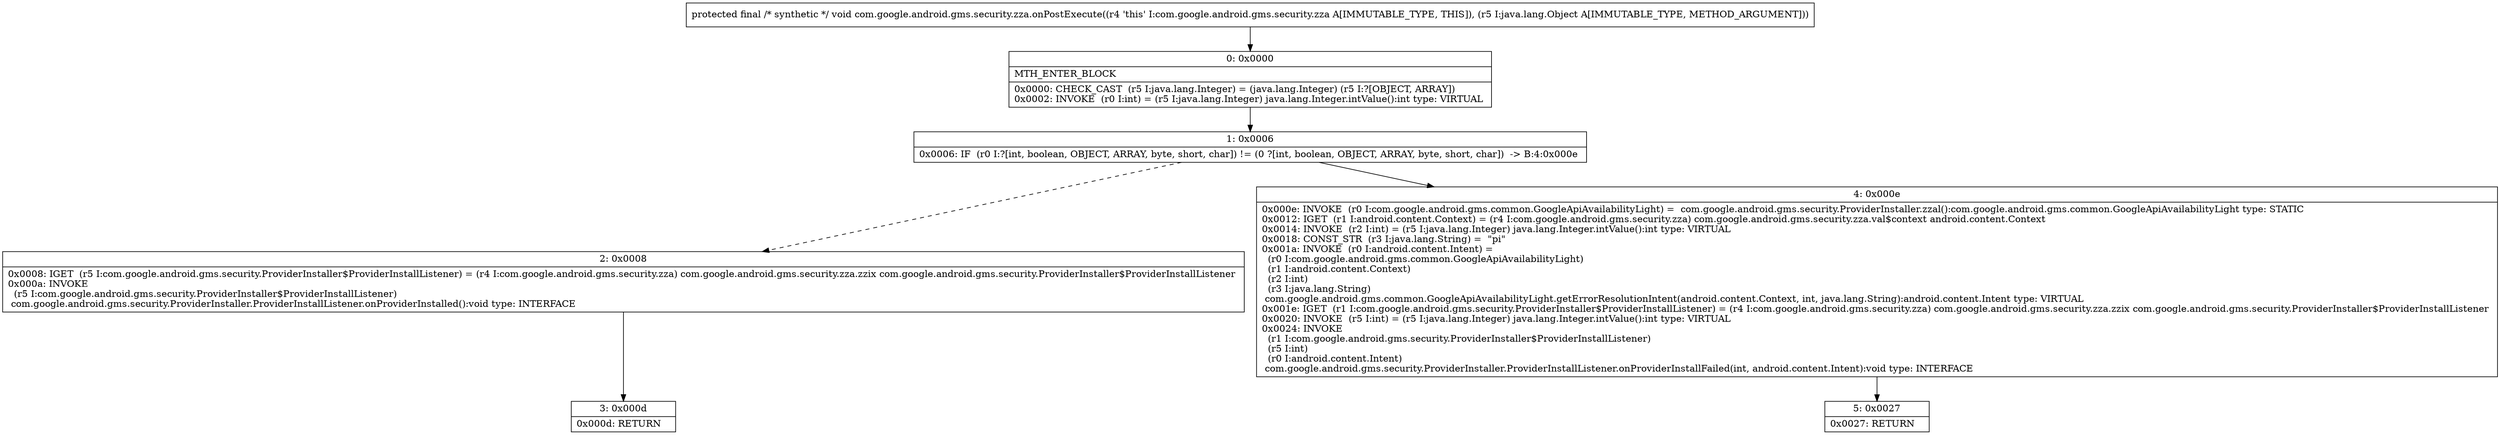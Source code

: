 digraph "CFG forcom.google.android.gms.security.zza.onPostExecute(Ljava\/lang\/Object;)V" {
Node_0 [shape=record,label="{0\:\ 0x0000|MTH_ENTER_BLOCK\l|0x0000: CHECK_CAST  (r5 I:java.lang.Integer) = (java.lang.Integer) (r5 I:?[OBJECT, ARRAY]) \l0x0002: INVOKE  (r0 I:int) = (r5 I:java.lang.Integer) java.lang.Integer.intValue():int type: VIRTUAL \l}"];
Node_1 [shape=record,label="{1\:\ 0x0006|0x0006: IF  (r0 I:?[int, boolean, OBJECT, ARRAY, byte, short, char]) != (0 ?[int, boolean, OBJECT, ARRAY, byte, short, char])  \-\> B:4:0x000e \l}"];
Node_2 [shape=record,label="{2\:\ 0x0008|0x0008: IGET  (r5 I:com.google.android.gms.security.ProviderInstaller$ProviderInstallListener) = (r4 I:com.google.android.gms.security.zza) com.google.android.gms.security.zza.zzix com.google.android.gms.security.ProviderInstaller$ProviderInstallListener \l0x000a: INVOKE  \l  (r5 I:com.google.android.gms.security.ProviderInstaller$ProviderInstallListener)\l com.google.android.gms.security.ProviderInstaller.ProviderInstallListener.onProviderInstalled():void type: INTERFACE \l}"];
Node_3 [shape=record,label="{3\:\ 0x000d|0x000d: RETURN   \l}"];
Node_4 [shape=record,label="{4\:\ 0x000e|0x000e: INVOKE  (r0 I:com.google.android.gms.common.GoogleApiAvailabilityLight) =  com.google.android.gms.security.ProviderInstaller.zzal():com.google.android.gms.common.GoogleApiAvailabilityLight type: STATIC \l0x0012: IGET  (r1 I:android.content.Context) = (r4 I:com.google.android.gms.security.zza) com.google.android.gms.security.zza.val$context android.content.Context \l0x0014: INVOKE  (r2 I:int) = (r5 I:java.lang.Integer) java.lang.Integer.intValue():int type: VIRTUAL \l0x0018: CONST_STR  (r3 I:java.lang.String) =  \"pi\" \l0x001a: INVOKE  (r0 I:android.content.Intent) = \l  (r0 I:com.google.android.gms.common.GoogleApiAvailabilityLight)\l  (r1 I:android.content.Context)\l  (r2 I:int)\l  (r3 I:java.lang.String)\l com.google.android.gms.common.GoogleApiAvailabilityLight.getErrorResolutionIntent(android.content.Context, int, java.lang.String):android.content.Intent type: VIRTUAL \l0x001e: IGET  (r1 I:com.google.android.gms.security.ProviderInstaller$ProviderInstallListener) = (r4 I:com.google.android.gms.security.zza) com.google.android.gms.security.zza.zzix com.google.android.gms.security.ProviderInstaller$ProviderInstallListener \l0x0020: INVOKE  (r5 I:int) = (r5 I:java.lang.Integer) java.lang.Integer.intValue():int type: VIRTUAL \l0x0024: INVOKE  \l  (r1 I:com.google.android.gms.security.ProviderInstaller$ProviderInstallListener)\l  (r5 I:int)\l  (r0 I:android.content.Intent)\l com.google.android.gms.security.ProviderInstaller.ProviderInstallListener.onProviderInstallFailed(int, android.content.Intent):void type: INTERFACE \l}"];
Node_5 [shape=record,label="{5\:\ 0x0027|0x0027: RETURN   \l}"];
MethodNode[shape=record,label="{protected final \/* synthetic *\/ void com.google.android.gms.security.zza.onPostExecute((r4 'this' I:com.google.android.gms.security.zza A[IMMUTABLE_TYPE, THIS]), (r5 I:java.lang.Object A[IMMUTABLE_TYPE, METHOD_ARGUMENT])) }"];
MethodNode -> Node_0;
Node_0 -> Node_1;
Node_1 -> Node_2[style=dashed];
Node_1 -> Node_4;
Node_2 -> Node_3;
Node_4 -> Node_5;
}

